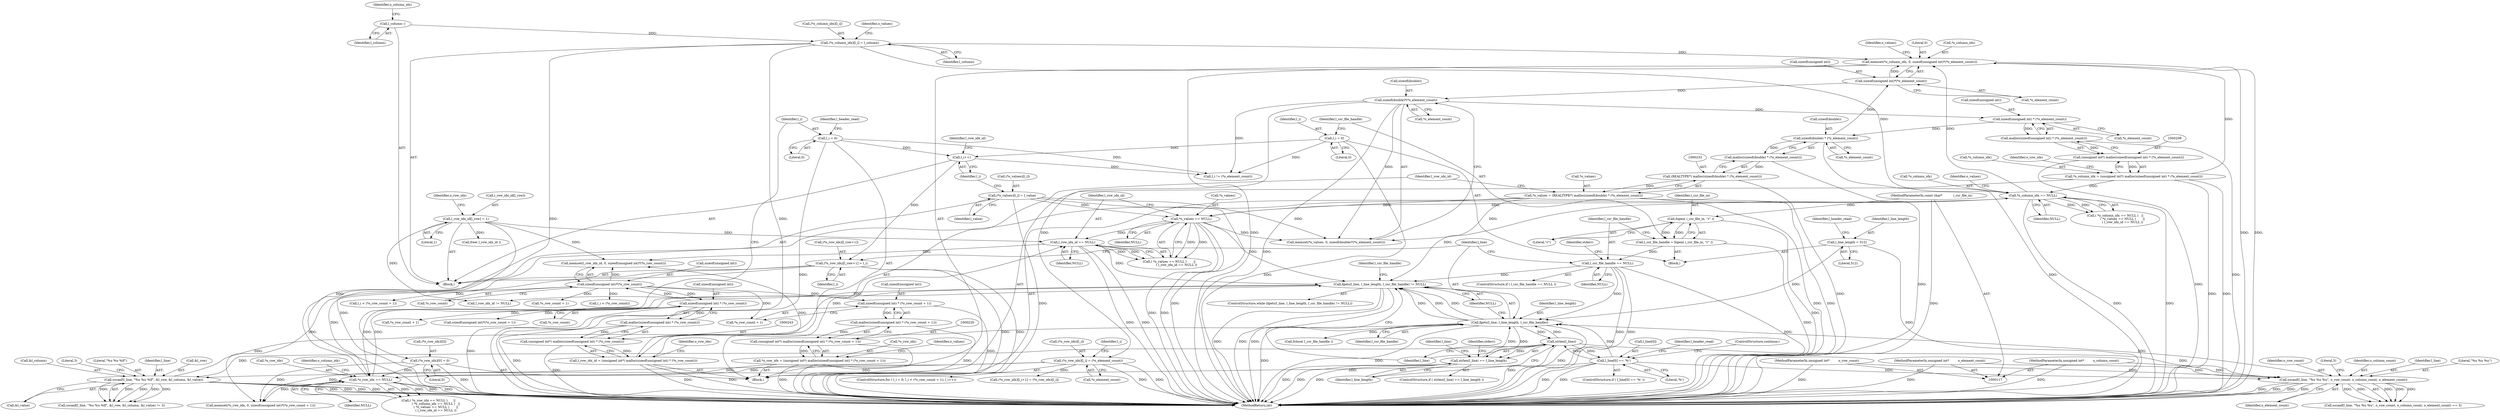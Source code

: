 digraph "1_libxsmm_151481489192e6d1997f8bde52c5c425ea41741d_0@API" {
"1000287" [label="(Call,memset(*o_column_idx, 0, sizeof(unsigned int)*(*o_element_count)))"];
"1000205" [label="(Call,*o_column_idx = (unsigned int*) malloc(sizeof(unsigned int) * (*o_element_count)))"];
"1000208" [label="(Call,(unsigned int*) malloc(sizeof(unsigned int) * (*o_element_count)))"];
"1000210" [label="(Call,malloc(sizeof(unsigned int) * (*o_element_count)))"];
"1000211" [label="(Call,sizeof(unsigned int) * (*o_element_count))"];
"1000300" [label="(Call,sizeof(double)*(*o_element_count))"];
"1000291" [label="(Call,sizeof(unsigned int)*(*o_element_count))"];
"1000235" [label="(Call,sizeof(double) * (*o_element_count))"];
"1000257" [label="(Call,*o_column_idx == NULL)"];
"1000380" [label="(Call,(*o_column_idx)[l_i] = l_column)"];
"1000378" [label="(Call,l_column--)"];
"1000252" [label="(Call,*o_row_idx == NULL)"];
"1000325" [label="(Call,(*o_row_idx)[l_i] = (*o_element_count))"];
"1000332" [label="(Call,(*o_row_idx)[0] = 0)"];
"1000216" [label="(Call,*o_row_idx = (unsigned int*) malloc(sizeof(unsigned int) * (*o_row_count + 1)))"];
"1000219" [label="(Call,(unsigned int*) malloc(sizeof(unsigned int) * (*o_row_count + 1)))"];
"1000221" [label="(Call,malloc(sizeof(unsigned int) * (*o_row_count + 1)))"];
"1000222" [label="(Call,sizeof(unsigned int) * (*o_row_count + 1))"];
"1000308" [label="(Call,sizeof(unsigned int)*(*o_row_count))"];
"1000245" [label="(Call,sizeof(unsigned int) * (*o_row_count))"];
"1000399" [label="(Call,(*o_row_idx)[l_row+1] = l_i)"];
"1000392" [label="(Call,l_i++)"];
"1000338" [label="(Call,l_i = 0)"];
"1000141" [label="(Call,l_i = 0)"];
"1000161" [label="(Call,fgets(l_line, l_line_length, l_csr_file_handle) != NULL)"];
"1000162" [label="(Call,fgets(l_line, l_line_length, l_csr_file_handle))"];
"1000181" [label="(Call,l_line[0] == '%')"];
"1000170" [label="(Call,strlen(l_line))"];
"1000359" [label="(Call,sscanf(l_line, \"%u %u %lf\", &l_row, &l_column, &l_value))"];
"1000197" [label="(Call,sscanf(l_line, \"%u %u %u\", o_row_count, o_column_count, o_element_count))"];
"1000122" [label="(MethodParameterIn,unsigned int*         o_row_count)"];
"1000123" [label="(MethodParameterIn,unsigned int*         o_column_count)"];
"1000124" [label="(MethodParameterIn,unsigned int*         o_element_count)"];
"1000169" [label="(Call,strlen(l_line) == l_line_length)"];
"1000128" [label="(Call,l_line_length = 512)"];
"1000150" [label="(Call,l_csr_file_handle == NULL)"];
"1000144" [label="(Call,l_csr_file_handle = fopen( i_csr_file_in, \"r\" ))"];
"1000146" [label="(Call,fopen( i_csr_file_in, \"r\" ))"];
"1000118" [label="(MethodParameterIn,const char*           i_csr_file_in)"];
"1000266" [label="(Call,l_row_idx_id == NULL)"];
"1000240" [label="(Call,l_row_idx_id = (unsigned int*) malloc(sizeof(unsigned int) * (*o_row_count)))"];
"1000242" [label="(Call,(unsigned int*) malloc(sizeof(unsigned int) * (*o_row_count)))"];
"1000244" [label="(Call,malloc(sizeof(unsigned int) * (*o_row_count)))"];
"1000394" [label="(Call,l_row_idx_id[l_row] = 1)"];
"1000262" [label="(Call,*o_values == NULL)"];
"1000386" [label="(Call,(*o_values)[l_i] = l_value)"];
"1000229" [label="(Call,*o_values = (REALTYPE*) malloc(sizeof(double) * (*o_element_count)))"];
"1000232" [label="(Call,(REALTYPE*) malloc(sizeof(double) * (*o_element_count)))"];
"1000234" [label="(Call,malloc(sizeof(double) * (*o_element_count)))"];
"1000222" [label="(Call,sizeof(unsigned int) * (*o_row_count + 1))"];
"1000410" [label="(Call,l_i != (*o_element_count))"];
"1000240" [label="(Call,l_row_idx_id = (unsigned int*) malloc(sizeof(unsigned int) * (*o_row_count)))"];
"1000364" [label="(Call,&l_column)"];
"1000192" [label="(Identifier,l_header_read)"];
"1000393" [label="(Identifier,l_i)"];
"1000303" [label="(Call,*o_element_count)"];
"1000439" [label="(Call,(*o_row_idx)[l_i+1] = (*o_row_idx)[l_i])"];
"1000183" [label="(Identifier,l_line)"];
"1000381" [label="(Call,(*o_column_idx)[l_i])"];
"1000425" [label="(Call,l_i < (*o_row_count))"];
"1000262" [label="(Call,*o_values == NULL)"];
"1000266" [label="(Call,l_row_idx_id == NULL)"];
"1000205" [label="(Call,*o_column_idx = (unsigned int*) malloc(sizeof(unsigned int) * (*o_element_count)))"];
"1000219" [label="(Call,(unsigned int*) malloc(sizeof(unsigned int) * (*o_row_count + 1)))"];
"1000291" [label="(Call,sizeof(unsigned int)*(*o_element_count))"];
"1000199" [label="(Literal,\"%u %u %u\")"];
"1000125" [label="(Block,)"];
"1000235" [label="(Call,sizeof(double) * (*o_element_count))"];
"1000257" [label="(Call,*o_column_idx == NULL)"];
"1000231" [label="(Identifier,o_values)"];
"1000208" [label="(Call,(unsigned int*) malloc(sizeof(unsigned int) * (*o_element_count)))"];
"1000300" [label="(Call,sizeof(double)*(*o_element_count))"];
"1000309" [label="(Call,sizeof(unsigned int))"];
"1000166" [label="(Identifier,NULL)"];
"1000202" [label="(Identifier,o_element_count)"];
"1000134" [label="(Identifier,l_header_read)"];
"1000128" [label="(Call,l_line_length = 512)"];
"1000287" [label="(Call,memset(*o_column_idx, 0, sizeof(unsigned int)*(*o_element_count)))"];
"1000172" [label="(Identifier,l_line_length)"];
"1000290" [label="(Literal,0)"];
"1000311" [label="(Call,*o_row_count)"];
"1000211" [label="(Call,sizeof(unsigned int) * (*o_element_count))"];
"1000256" [label="(Call,( *o_column_idx == NULL )   ||\n               ( *o_values == NULL )       ||\n               ( l_row_idx_id == NULL ))"];
"1000143" [label="(Literal,0)"];
"1000407" [label="(Call,fclose( l_csr_file_handle ))"];
"1000230" [label="(Call,*o_values)"];
"1000406" [label="(Identifier,l_i)"];
"1000232" [label="(Call,(REALTYPE*) malloc(sizeof(double) * (*o_element_count)))"];
"1000280" [label="(Call,sizeof(unsigned int)*(*o_row_count + 1))"];
"1000391" [label="(Identifier,l_value)"];
"1000258" [label="(Call,*o_column_idx)"];
"1000368" [label="(Literal,3)"];
"1000292" [label="(Call,sizeof(unsigned int))"];
"1000180" [label="(ControlStructure,if ( l_line[0] == '%' ))"];
"1000263" [label="(Call,*o_values)"];
"1000241" [label="(Identifier,l_row_idx_id)"];
"1000151" [label="(Identifier,l_csr_file_handle)"];
"1000255" [label="(Identifier,NULL)"];
"1000333" [label="(Call,(*o_row_idx)[0])"];
"1000459" [label="(MethodReturn,int)"];
"1000359" [label="(Call,sscanf(l_line, \"%u %u %lf\", &l_row, &l_column, &l_value))"];
"1000200" [label="(Identifier,o_row_count)"];
"1000246" [label="(Call,sizeof(unsigned int))"];
"1000380" [label="(Call,(*o_column_idx)[l_i] = l_column)"];
"1000324" [label="(Identifier,l_i)"];
"1000387" [label="(Call,(*o_values)[l_i])"];
"1000181" [label="(Call,l_line[0] == '%')"];
"1000223" [label="(Call,sizeof(unsigned int))"];
"1000185" [label="(Literal,'%')"];
"1000162" [label="(Call,fgets(l_line, l_line_length, l_csr_file_handle))"];
"1000276" [label="(Call,memset(*o_row_idx, 0, sizeof(unsigned int)*(*o_row_count + 1)))"];
"1000217" [label="(Call,*o_row_idx)"];
"1000204" [label="(Block,)"];
"1000294" [label="(Call,*o_element_count)"];
"1000146" [label="(Call,fopen( i_csr_file_in, \"r\" ))"];
"1000165" [label="(Identifier,l_csr_file_handle)"];
"1000308" [label="(Call,sizeof(unsigned int)*(*o_row_count))"];
"1000171" [label="(Identifier,l_line)"];
"1000164" [label="(Identifier,l_line_length)"];
"1000361" [label="(Literal,\"%u %u %lf\")"];
"1000267" [label="(Identifier,l_row_idx_id)"];
"1000366" [label="(Call,&l_value)"];
"1000395" [label="(Call,l_row_idx_id[l_row])"];
"1000163" [label="(Identifier,l_line)"];
"1000455" [label="(Call,free( l_row_idx_id ))"];
"1000394" [label="(Call,l_row_idx_id[l_row] = 1)"];
"1000342" [label="(Identifier,l_header_read)"];
"1000288" [label="(Call,*o_column_idx)"];
"1000317" [label="(Call,l_i < (*o_row_count + 1))"];
"1000147" [label="(Identifier,i_csr_file_in)"];
"1000216" [label="(Call,*o_row_idx = (unsigned int*) malloc(sizeof(unsigned int) * (*o_row_count + 1)))"];
"1000149" [label="(ControlStructure,if ( l_csr_file_handle == NULL ))"];
"1000399" [label="(Call,(*o_row_idx)[l_row+1] = l_i)"];
"1000242" [label="(Call,(unsigned int*) malloc(sizeof(unsigned int) * (*o_row_count)))"];
"1000244" [label="(Call,malloc(sizeof(unsigned int) * (*o_row_count)))"];
"1000168" [label="(ControlStructure,if ( strlen(l_line) == l_line_length ))"];
"1000402" [label="(Identifier,o_row_idx)"];
"1000238" [label="(Call,*o_element_count)"];
"1000248" [label="(Call,*o_row_count)"];
"1000170" [label="(Call,strlen(l_line))"];
"1000254" [label="(Identifier,o_row_idx)"];
"1000398" [label="(Literal,1)"];
"1000301" [label="(Call,sizeof(double))"];
"1000400" [label="(Call,(*o_row_idx)[l_row+1])"];
"1000144" [label="(Call,l_csr_file_handle = fopen( i_csr_file_in, \"r\" ))"];
"1000353" [label="(Block,)"];
"1000129" [label="(Identifier,l_line_length)"];
"1000124" [label="(MethodParameterIn,unsigned int*         o_element_count)"];
"1000142" [label="(Identifier,l_i)"];
"1000340" [label="(Literal,0)"];
"1000379" [label="(Identifier,l_column)"];
"1000261" [label="(Call,( *o_values == NULL )       ||\n               ( l_row_idx_id == NULL ))"];
"1000251" [label="(Call,( *o_row_idx == NULL )      ||\n               ( *o_column_idx == NULL )   ||\n               ( *o_values == NULL )       ||\n               ( l_row_idx_id == NULL ))"];
"1000298" [label="(Identifier,o_values)"];
"1000169" [label="(Call,strlen(l_line) == l_line_length)"];
"1000451" [label="(Call,l_row_idx_id != NULL)"];
"1000360" [label="(Identifier,l_line)"];
"1000206" [label="(Call,*o_column_idx)"];
"1000330" [label="(Call,*o_element_count)"];
"1000408" [label="(Identifier,l_csr_file_handle)"];
"1000283" [label="(Call,*o_row_count + 1)"];
"1000210" [label="(Call,malloc(sizeof(unsigned int) * (*o_element_count)))"];
"1000236" [label="(Call,sizeof(double))"];
"1000203" [label="(Literal,3)"];
"1000264" [label="(Identifier,o_values)"];
"1000396" [label="(Identifier,l_row_idx_id)"];
"1000161" [label="(Call,fgets(l_line, l_line_length, l_csr_file_handle) != NULL)"];
"1000150" [label="(Call,l_csr_file_handle == NULL)"];
"1000122" [label="(MethodParameterIn,unsigned int*         o_row_count)"];
"1000253" [label="(Call,*o_row_idx)"];
"1000305" [label="(Call,memset(l_row_idx_id, 0, sizeof(unsigned int)*(*o_row_count)))"];
"1000319" [label="(Call,*o_row_count + 1)"];
"1000201" [label="(Identifier,o_column_count)"];
"1000296" [label="(Call,memset(*o_values, 0, sizeof(double)*(*o_element_count)))"];
"1000145" [label="(Identifier,l_csr_file_handle)"];
"1000268" [label="(Identifier,NULL)"];
"1000265" [label="(Identifier,NULL)"];
"1000245" [label="(Call,sizeof(unsigned int) * (*o_row_count))"];
"1000313" [label="(ControlStructure,for ( l_i = 0; l_i < (*o_row_count + 1); l_i++))"];
"1000197" [label="(Call,sscanf(l_line, \"%u %u %u\", o_row_count, o_column_count, o_element_count))"];
"1000383" [label="(Identifier,o_column_idx)"];
"1000234" [label="(Call,malloc(sizeof(double) * (*o_element_count)))"];
"1000123" [label="(MethodParameterIn,unsigned int*         o_column_count)"];
"1000358" [label="(Call,sscanf(l_line, \"%u %u %lf\", &l_row, &l_column, &l_value) != 3)"];
"1000337" [label="(Literal,0)"];
"1000326" [label="(Call,(*o_row_idx)[l_i])"];
"1000155" [label="(Identifier,stderr)"];
"1000385" [label="(Identifier,l_column)"];
"1000252" [label="(Call,*o_row_idx == NULL)"];
"1000212" [label="(Call,sizeof(unsigned int))"];
"1000187" [label="(ControlStructure,continue;)"];
"1000148" [label="(Literal,\"r\")"];
"1000378" [label="(Call,l_column--)"];
"1000218" [label="(Identifier,o_row_idx)"];
"1000214" [label="(Call,*o_element_count)"];
"1000221" [label="(Call,malloc(sizeof(unsigned int) * (*o_row_count + 1)))"];
"1000229" [label="(Call,*o_values = (REALTYPE*) malloc(sizeof(double) * (*o_element_count)))"];
"1000196" [label="(Call,sscanf(l_line, \"%u %u %u\", o_row_count, o_column_count, o_element_count) == 3)"];
"1000152" [label="(Identifier,NULL)"];
"1000225" [label="(Call,*o_row_count + 1)"];
"1000118" [label="(MethodParameterIn,const char*           i_csr_file_in)"];
"1000141" [label="(Call,l_i = 0)"];
"1000259" [label="(Identifier,o_column_idx)"];
"1000386" [label="(Call,(*o_values)[l_i] = l_value)"];
"1000362" [label="(Call,&l_row)"];
"1000182" [label="(Call,l_line[0])"];
"1000325" [label="(Call,(*o_row_idx)[l_i] = (*o_element_count))"];
"1000332" [label="(Call,(*o_row_idx)[0] = 0)"];
"1000392" [label="(Call,l_i++)"];
"1000198" [label="(Identifier,l_line)"];
"1000339" [label="(Identifier,l_i)"];
"1000160" [label="(ControlStructure,while (fgets(l_line, l_line_length, l_csr_file_handle) != NULL))"];
"1000338" [label="(Call,l_i = 0)"];
"1000175" [label="(Identifier,stderr)"];
"1000130" [label="(Literal,512)"];
"1000260" [label="(Identifier,NULL)"];
"1000389" [label="(Identifier,o_values)"];
"1000287" -> "1000204"  [label="AST: "];
"1000287" -> "1000291"  [label="CFG: "];
"1000288" -> "1000287"  [label="AST: "];
"1000290" -> "1000287"  [label="AST: "];
"1000291" -> "1000287"  [label="AST: "];
"1000298" -> "1000287"  [label="CFG: "];
"1000287" -> "1000459"  [label="DDG: "];
"1000287" -> "1000459"  [label="DDG: "];
"1000287" -> "1000459"  [label="DDG: "];
"1000205" -> "1000287"  [label="DDG: "];
"1000257" -> "1000287"  [label="DDG: "];
"1000380" -> "1000287"  [label="DDG: "];
"1000291" -> "1000287"  [label="DDG: "];
"1000205" -> "1000204"  [label="AST: "];
"1000205" -> "1000208"  [label="CFG: "];
"1000206" -> "1000205"  [label="AST: "];
"1000208" -> "1000205"  [label="AST: "];
"1000218" -> "1000205"  [label="CFG: "];
"1000205" -> "1000459"  [label="DDG: "];
"1000205" -> "1000459"  [label="DDG: "];
"1000208" -> "1000205"  [label="DDG: "];
"1000205" -> "1000257"  [label="DDG: "];
"1000208" -> "1000210"  [label="CFG: "];
"1000209" -> "1000208"  [label="AST: "];
"1000210" -> "1000208"  [label="AST: "];
"1000208" -> "1000459"  [label="DDG: "];
"1000210" -> "1000208"  [label="DDG: "];
"1000210" -> "1000211"  [label="CFG: "];
"1000211" -> "1000210"  [label="AST: "];
"1000210" -> "1000459"  [label="DDG: "];
"1000211" -> "1000210"  [label="DDG: "];
"1000211" -> "1000214"  [label="CFG: "];
"1000212" -> "1000211"  [label="AST: "];
"1000214" -> "1000211"  [label="AST: "];
"1000300" -> "1000211"  [label="DDG: "];
"1000211" -> "1000235"  [label="DDG: "];
"1000300" -> "1000296"  [label="AST: "];
"1000300" -> "1000303"  [label="CFG: "];
"1000301" -> "1000300"  [label="AST: "];
"1000303" -> "1000300"  [label="AST: "];
"1000296" -> "1000300"  [label="CFG: "];
"1000300" -> "1000459"  [label="DDG: "];
"1000300" -> "1000296"  [label="DDG: "];
"1000291" -> "1000300"  [label="DDG: "];
"1000300" -> "1000325"  [label="DDG: "];
"1000300" -> "1000410"  [label="DDG: "];
"1000291" -> "1000294"  [label="CFG: "];
"1000292" -> "1000291"  [label="AST: "];
"1000294" -> "1000291"  [label="AST: "];
"1000235" -> "1000291"  [label="DDG: "];
"1000235" -> "1000234"  [label="AST: "];
"1000235" -> "1000238"  [label="CFG: "];
"1000236" -> "1000235"  [label="AST: "];
"1000238" -> "1000235"  [label="AST: "];
"1000234" -> "1000235"  [label="CFG: "];
"1000235" -> "1000459"  [label="DDG: "];
"1000235" -> "1000234"  [label="DDG: "];
"1000257" -> "1000256"  [label="AST: "];
"1000257" -> "1000260"  [label="CFG: "];
"1000258" -> "1000257"  [label="AST: "];
"1000260" -> "1000257"  [label="AST: "];
"1000264" -> "1000257"  [label="CFG: "];
"1000256" -> "1000257"  [label="CFG: "];
"1000257" -> "1000459"  [label="DDG: "];
"1000257" -> "1000459"  [label="DDG: "];
"1000257" -> "1000161"  [label="DDG: "];
"1000257" -> "1000256"  [label="DDG: "];
"1000257" -> "1000256"  [label="DDG: "];
"1000380" -> "1000257"  [label="DDG: "];
"1000252" -> "1000257"  [label="DDG: "];
"1000257" -> "1000262"  [label="DDG: "];
"1000380" -> "1000353"  [label="AST: "];
"1000380" -> "1000385"  [label="CFG: "];
"1000381" -> "1000380"  [label="AST: "];
"1000385" -> "1000380"  [label="AST: "];
"1000389" -> "1000380"  [label="CFG: "];
"1000380" -> "1000459"  [label="DDG: "];
"1000380" -> "1000459"  [label="DDG: "];
"1000378" -> "1000380"  [label="DDG: "];
"1000378" -> "1000353"  [label="AST: "];
"1000378" -> "1000379"  [label="CFG: "];
"1000379" -> "1000378"  [label="AST: "];
"1000383" -> "1000378"  [label="CFG: "];
"1000252" -> "1000251"  [label="AST: "];
"1000252" -> "1000255"  [label="CFG: "];
"1000253" -> "1000252"  [label="AST: "];
"1000255" -> "1000252"  [label="AST: "];
"1000259" -> "1000252"  [label="CFG: "];
"1000251" -> "1000252"  [label="CFG: "];
"1000252" -> "1000459"  [label="DDG: "];
"1000252" -> "1000459"  [label="DDG: "];
"1000252" -> "1000161"  [label="DDG: "];
"1000252" -> "1000251"  [label="DDG: "];
"1000252" -> "1000251"  [label="DDG: "];
"1000325" -> "1000252"  [label="DDG: "];
"1000332" -> "1000252"  [label="DDG: "];
"1000216" -> "1000252"  [label="DDG: "];
"1000399" -> "1000252"  [label="DDG: "];
"1000161" -> "1000252"  [label="DDG: "];
"1000252" -> "1000276"  [label="DDG: "];
"1000325" -> "1000313"  [label="AST: "];
"1000325" -> "1000330"  [label="CFG: "];
"1000326" -> "1000325"  [label="AST: "];
"1000330" -> "1000325"  [label="AST: "];
"1000324" -> "1000325"  [label="CFG: "];
"1000325" -> "1000459"  [label="DDG: "];
"1000325" -> "1000459"  [label="DDG: "];
"1000325" -> "1000276"  [label="DDG: "];
"1000325" -> "1000439"  [label="DDG: "];
"1000332" -> "1000204"  [label="AST: "];
"1000332" -> "1000337"  [label="CFG: "];
"1000333" -> "1000332"  [label="AST: "];
"1000337" -> "1000332"  [label="AST: "];
"1000339" -> "1000332"  [label="CFG: "];
"1000332" -> "1000459"  [label="DDG: "];
"1000332" -> "1000276"  [label="DDG: "];
"1000216" -> "1000204"  [label="AST: "];
"1000216" -> "1000219"  [label="CFG: "];
"1000217" -> "1000216"  [label="AST: "];
"1000219" -> "1000216"  [label="AST: "];
"1000231" -> "1000216"  [label="CFG: "];
"1000216" -> "1000459"  [label="DDG: "];
"1000219" -> "1000216"  [label="DDG: "];
"1000219" -> "1000221"  [label="CFG: "];
"1000220" -> "1000219"  [label="AST: "];
"1000221" -> "1000219"  [label="AST: "];
"1000219" -> "1000459"  [label="DDG: "];
"1000221" -> "1000219"  [label="DDG: "];
"1000221" -> "1000222"  [label="CFG: "];
"1000222" -> "1000221"  [label="AST: "];
"1000221" -> "1000459"  [label="DDG: "];
"1000222" -> "1000221"  [label="DDG: "];
"1000222" -> "1000225"  [label="CFG: "];
"1000223" -> "1000222"  [label="AST: "];
"1000225" -> "1000222"  [label="AST: "];
"1000222" -> "1000459"  [label="DDG: "];
"1000308" -> "1000222"  [label="DDG: "];
"1000308" -> "1000305"  [label="AST: "];
"1000308" -> "1000311"  [label="CFG: "];
"1000309" -> "1000308"  [label="AST: "];
"1000311" -> "1000308"  [label="AST: "];
"1000305" -> "1000308"  [label="CFG: "];
"1000308" -> "1000225"  [label="DDG: "];
"1000308" -> "1000245"  [label="DDG: "];
"1000308" -> "1000305"  [label="DDG: "];
"1000245" -> "1000308"  [label="DDG: "];
"1000308" -> "1000317"  [label="DDG: "];
"1000308" -> "1000319"  [label="DDG: "];
"1000308" -> "1000425"  [label="DDG: "];
"1000245" -> "1000244"  [label="AST: "];
"1000245" -> "1000248"  [label="CFG: "];
"1000246" -> "1000245"  [label="AST: "];
"1000248" -> "1000245"  [label="AST: "];
"1000244" -> "1000245"  [label="CFG: "];
"1000245" -> "1000459"  [label="DDG: "];
"1000245" -> "1000244"  [label="DDG: "];
"1000245" -> "1000280"  [label="DDG: "];
"1000245" -> "1000283"  [label="DDG: "];
"1000399" -> "1000353"  [label="AST: "];
"1000399" -> "1000406"  [label="CFG: "];
"1000400" -> "1000399"  [label="AST: "];
"1000406" -> "1000399"  [label="AST: "];
"1000163" -> "1000399"  [label="CFG: "];
"1000399" -> "1000459"  [label="DDG: "];
"1000399" -> "1000459"  [label="DDG: "];
"1000399" -> "1000276"  [label="DDG: "];
"1000392" -> "1000399"  [label="DDG: "];
"1000392" -> "1000353"  [label="AST: "];
"1000392" -> "1000393"  [label="CFG: "];
"1000393" -> "1000392"  [label="AST: "];
"1000396" -> "1000392"  [label="CFG: "];
"1000338" -> "1000392"  [label="DDG: "];
"1000141" -> "1000392"  [label="DDG: "];
"1000392" -> "1000410"  [label="DDG: "];
"1000338" -> "1000204"  [label="AST: "];
"1000338" -> "1000340"  [label="CFG: "];
"1000339" -> "1000338"  [label="AST: "];
"1000340" -> "1000338"  [label="AST: "];
"1000342" -> "1000338"  [label="CFG: "];
"1000338" -> "1000459"  [label="DDG: "];
"1000338" -> "1000410"  [label="DDG: "];
"1000141" -> "1000125"  [label="AST: "];
"1000141" -> "1000143"  [label="CFG: "];
"1000142" -> "1000141"  [label="AST: "];
"1000143" -> "1000141"  [label="AST: "];
"1000145" -> "1000141"  [label="CFG: "];
"1000141" -> "1000459"  [label="DDG: "];
"1000141" -> "1000410"  [label="DDG: "];
"1000161" -> "1000160"  [label="AST: "];
"1000161" -> "1000166"  [label="CFG: "];
"1000162" -> "1000161"  [label="AST: "];
"1000166" -> "1000161"  [label="AST: "];
"1000171" -> "1000161"  [label="CFG: "];
"1000408" -> "1000161"  [label="CFG: "];
"1000161" -> "1000459"  [label="DDG: "];
"1000161" -> "1000459"  [label="DDG: "];
"1000161" -> "1000459"  [label="DDG: "];
"1000162" -> "1000161"  [label="DDG: "];
"1000162" -> "1000161"  [label="DDG: "];
"1000162" -> "1000161"  [label="DDG: "];
"1000266" -> "1000161"  [label="DDG: "];
"1000150" -> "1000161"  [label="DDG: "];
"1000262" -> "1000161"  [label="DDG: "];
"1000161" -> "1000451"  [label="DDG: "];
"1000162" -> "1000165"  [label="CFG: "];
"1000163" -> "1000162"  [label="AST: "];
"1000164" -> "1000162"  [label="AST: "];
"1000165" -> "1000162"  [label="AST: "];
"1000166" -> "1000162"  [label="CFG: "];
"1000162" -> "1000459"  [label="DDG: "];
"1000162" -> "1000459"  [label="DDG: "];
"1000162" -> "1000459"  [label="DDG: "];
"1000181" -> "1000162"  [label="DDG: "];
"1000359" -> "1000162"  [label="DDG: "];
"1000170" -> "1000162"  [label="DDG: "];
"1000197" -> "1000162"  [label="DDG: "];
"1000169" -> "1000162"  [label="DDG: "];
"1000128" -> "1000162"  [label="DDG: "];
"1000150" -> "1000162"  [label="DDG: "];
"1000162" -> "1000170"  [label="DDG: "];
"1000162" -> "1000169"  [label="DDG: "];
"1000162" -> "1000407"  [label="DDG: "];
"1000181" -> "1000180"  [label="AST: "];
"1000181" -> "1000185"  [label="CFG: "];
"1000182" -> "1000181"  [label="AST: "];
"1000185" -> "1000181"  [label="AST: "];
"1000187" -> "1000181"  [label="CFG: "];
"1000192" -> "1000181"  [label="CFG: "];
"1000181" -> "1000459"  [label="DDG: "];
"1000181" -> "1000459"  [label="DDG: "];
"1000181" -> "1000170"  [label="DDG: "];
"1000170" -> "1000181"  [label="DDG: "];
"1000181" -> "1000197"  [label="DDG: "];
"1000181" -> "1000359"  [label="DDG: "];
"1000170" -> "1000169"  [label="AST: "];
"1000170" -> "1000171"  [label="CFG: "];
"1000171" -> "1000170"  [label="AST: "];
"1000172" -> "1000170"  [label="CFG: "];
"1000170" -> "1000459"  [label="DDG: "];
"1000170" -> "1000169"  [label="DDG: "];
"1000170" -> "1000197"  [label="DDG: "];
"1000170" -> "1000359"  [label="DDG: "];
"1000359" -> "1000358"  [label="AST: "];
"1000359" -> "1000366"  [label="CFG: "];
"1000360" -> "1000359"  [label="AST: "];
"1000361" -> "1000359"  [label="AST: "];
"1000362" -> "1000359"  [label="AST: "];
"1000364" -> "1000359"  [label="AST: "];
"1000366" -> "1000359"  [label="AST: "];
"1000368" -> "1000359"  [label="CFG: "];
"1000359" -> "1000459"  [label="DDG: "];
"1000359" -> "1000459"  [label="DDG: "];
"1000359" -> "1000459"  [label="DDG: "];
"1000359" -> "1000459"  [label="DDG: "];
"1000359" -> "1000358"  [label="DDG: "];
"1000359" -> "1000358"  [label="DDG: "];
"1000359" -> "1000358"  [label="DDG: "];
"1000359" -> "1000358"  [label="DDG: "];
"1000359" -> "1000358"  [label="DDG: "];
"1000197" -> "1000196"  [label="AST: "];
"1000197" -> "1000202"  [label="CFG: "];
"1000198" -> "1000197"  [label="AST: "];
"1000199" -> "1000197"  [label="AST: "];
"1000200" -> "1000197"  [label="AST: "];
"1000201" -> "1000197"  [label="AST: "];
"1000202" -> "1000197"  [label="AST: "];
"1000203" -> "1000197"  [label="CFG: "];
"1000197" -> "1000459"  [label="DDG: "];
"1000197" -> "1000459"  [label="DDG: "];
"1000197" -> "1000459"  [label="DDG: "];
"1000197" -> "1000459"  [label="DDG: "];
"1000197" -> "1000196"  [label="DDG: "];
"1000197" -> "1000196"  [label="DDG: "];
"1000197" -> "1000196"  [label="DDG: "];
"1000197" -> "1000196"  [label="DDG: "];
"1000197" -> "1000196"  [label="DDG: "];
"1000122" -> "1000197"  [label="DDG: "];
"1000123" -> "1000197"  [label="DDG: "];
"1000124" -> "1000197"  [label="DDG: "];
"1000122" -> "1000117"  [label="AST: "];
"1000122" -> "1000459"  [label="DDG: "];
"1000123" -> "1000117"  [label="AST: "];
"1000123" -> "1000459"  [label="DDG: "];
"1000124" -> "1000117"  [label="AST: "];
"1000124" -> "1000459"  [label="DDG: "];
"1000169" -> "1000168"  [label="AST: "];
"1000169" -> "1000172"  [label="CFG: "];
"1000172" -> "1000169"  [label="AST: "];
"1000175" -> "1000169"  [label="CFG: "];
"1000183" -> "1000169"  [label="CFG: "];
"1000169" -> "1000459"  [label="DDG: "];
"1000169" -> "1000459"  [label="DDG: "];
"1000169" -> "1000459"  [label="DDG: "];
"1000128" -> "1000125"  [label="AST: "];
"1000128" -> "1000130"  [label="CFG: "];
"1000129" -> "1000128"  [label="AST: "];
"1000130" -> "1000128"  [label="AST: "];
"1000134" -> "1000128"  [label="CFG: "];
"1000128" -> "1000459"  [label="DDG: "];
"1000150" -> "1000149"  [label="AST: "];
"1000150" -> "1000152"  [label="CFG: "];
"1000151" -> "1000150"  [label="AST: "];
"1000152" -> "1000150"  [label="AST: "];
"1000155" -> "1000150"  [label="CFG: "];
"1000163" -> "1000150"  [label="CFG: "];
"1000150" -> "1000459"  [label="DDG: "];
"1000150" -> "1000459"  [label="DDG: "];
"1000150" -> "1000459"  [label="DDG: "];
"1000144" -> "1000150"  [label="DDG: "];
"1000144" -> "1000125"  [label="AST: "];
"1000144" -> "1000146"  [label="CFG: "];
"1000145" -> "1000144"  [label="AST: "];
"1000146" -> "1000144"  [label="AST: "];
"1000151" -> "1000144"  [label="CFG: "];
"1000144" -> "1000459"  [label="DDG: "];
"1000146" -> "1000144"  [label="DDG: "];
"1000146" -> "1000144"  [label="DDG: "];
"1000146" -> "1000148"  [label="CFG: "];
"1000147" -> "1000146"  [label="AST: "];
"1000148" -> "1000146"  [label="AST: "];
"1000146" -> "1000459"  [label="DDG: "];
"1000118" -> "1000146"  [label="DDG: "];
"1000118" -> "1000117"  [label="AST: "];
"1000118" -> "1000459"  [label="DDG: "];
"1000266" -> "1000261"  [label="AST: "];
"1000266" -> "1000268"  [label="CFG: "];
"1000267" -> "1000266"  [label="AST: "];
"1000268" -> "1000266"  [label="AST: "];
"1000261" -> "1000266"  [label="CFG: "];
"1000266" -> "1000459"  [label="DDG: "];
"1000266" -> "1000459"  [label="DDG: "];
"1000266" -> "1000261"  [label="DDG: "];
"1000266" -> "1000261"  [label="DDG: "];
"1000240" -> "1000266"  [label="DDG: "];
"1000394" -> "1000266"  [label="DDG: "];
"1000262" -> "1000266"  [label="DDG: "];
"1000266" -> "1000305"  [label="DDG: "];
"1000240" -> "1000204"  [label="AST: "];
"1000240" -> "1000242"  [label="CFG: "];
"1000241" -> "1000240"  [label="AST: "];
"1000242" -> "1000240"  [label="AST: "];
"1000254" -> "1000240"  [label="CFG: "];
"1000240" -> "1000459"  [label="DDG: "];
"1000240" -> "1000459"  [label="DDG: "];
"1000242" -> "1000240"  [label="DDG: "];
"1000240" -> "1000305"  [label="DDG: "];
"1000242" -> "1000244"  [label="CFG: "];
"1000243" -> "1000242"  [label="AST: "];
"1000244" -> "1000242"  [label="AST: "];
"1000242" -> "1000459"  [label="DDG: "];
"1000244" -> "1000242"  [label="DDG: "];
"1000244" -> "1000459"  [label="DDG: "];
"1000394" -> "1000353"  [label="AST: "];
"1000394" -> "1000398"  [label="CFG: "];
"1000395" -> "1000394"  [label="AST: "];
"1000398" -> "1000394"  [label="AST: "];
"1000402" -> "1000394"  [label="CFG: "];
"1000394" -> "1000459"  [label="DDG: "];
"1000394" -> "1000305"  [label="DDG: "];
"1000394" -> "1000451"  [label="DDG: "];
"1000394" -> "1000455"  [label="DDG: "];
"1000262" -> "1000261"  [label="AST: "];
"1000262" -> "1000265"  [label="CFG: "];
"1000263" -> "1000262"  [label="AST: "];
"1000265" -> "1000262"  [label="AST: "];
"1000267" -> "1000262"  [label="CFG: "];
"1000261" -> "1000262"  [label="CFG: "];
"1000262" -> "1000459"  [label="DDG: "];
"1000262" -> "1000459"  [label="DDG: "];
"1000262" -> "1000261"  [label="DDG: "];
"1000262" -> "1000261"  [label="DDG: "];
"1000386" -> "1000262"  [label="DDG: "];
"1000229" -> "1000262"  [label="DDG: "];
"1000262" -> "1000296"  [label="DDG: "];
"1000386" -> "1000353"  [label="AST: "];
"1000386" -> "1000391"  [label="CFG: "];
"1000387" -> "1000386"  [label="AST: "];
"1000391" -> "1000386"  [label="AST: "];
"1000393" -> "1000386"  [label="CFG: "];
"1000386" -> "1000459"  [label="DDG: "];
"1000386" -> "1000459"  [label="DDG: "];
"1000386" -> "1000296"  [label="DDG: "];
"1000229" -> "1000204"  [label="AST: "];
"1000229" -> "1000232"  [label="CFG: "];
"1000230" -> "1000229"  [label="AST: "];
"1000232" -> "1000229"  [label="AST: "];
"1000241" -> "1000229"  [label="CFG: "];
"1000229" -> "1000459"  [label="DDG: "];
"1000229" -> "1000459"  [label="DDG: "];
"1000232" -> "1000229"  [label="DDG: "];
"1000229" -> "1000296"  [label="DDG: "];
"1000232" -> "1000234"  [label="CFG: "];
"1000233" -> "1000232"  [label="AST: "];
"1000234" -> "1000232"  [label="AST: "];
"1000232" -> "1000459"  [label="DDG: "];
"1000234" -> "1000232"  [label="DDG: "];
"1000234" -> "1000459"  [label="DDG: "];
}
